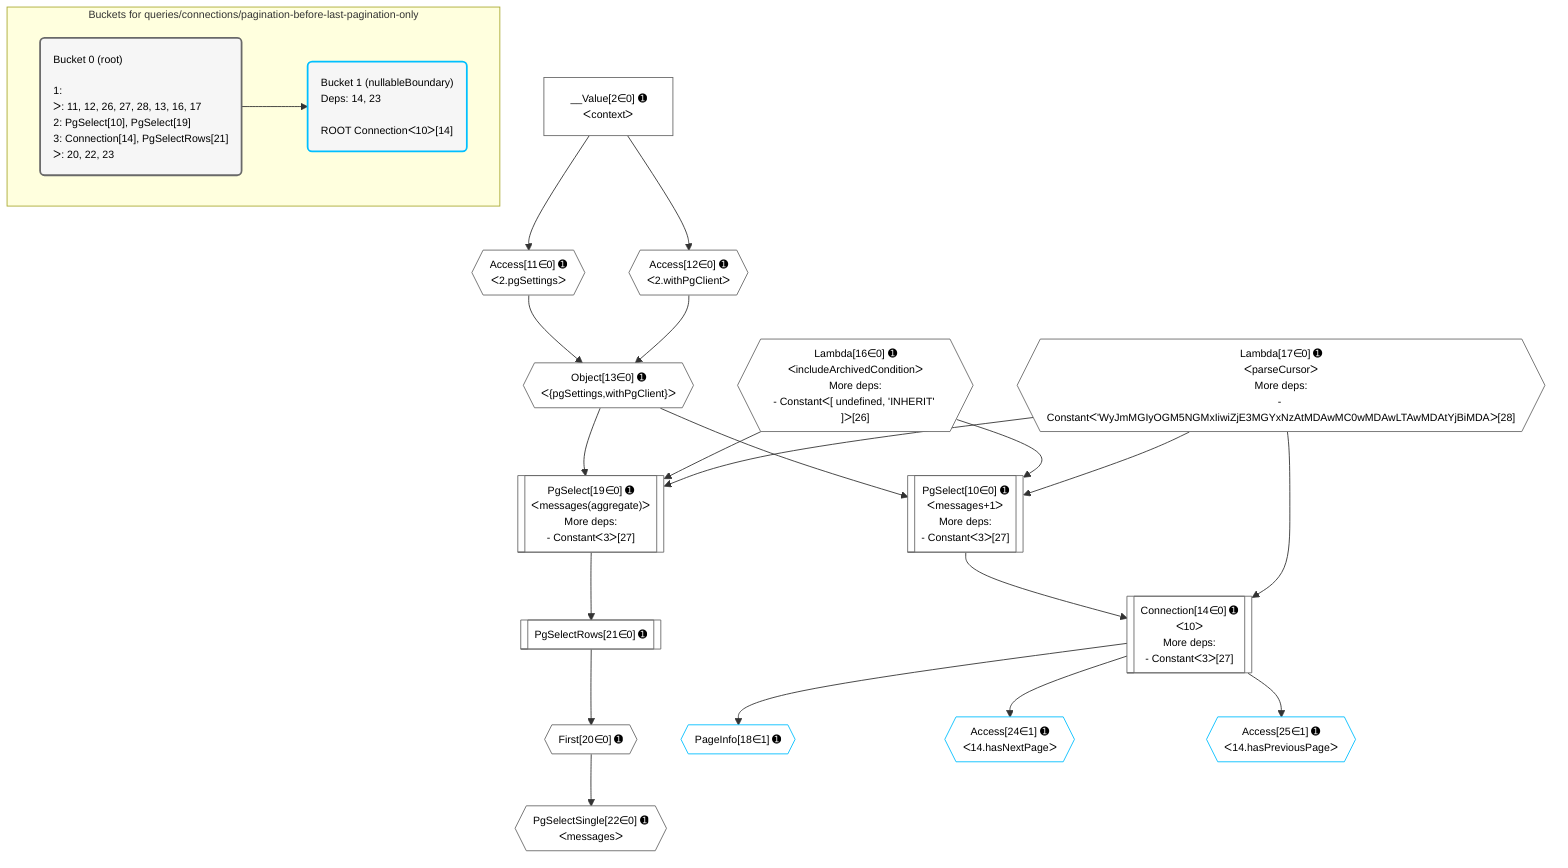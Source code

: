 %%{init: {'themeVariables': { 'fontSize': '12px'}}}%%
graph TD
    classDef path fill:#eee,stroke:#000,color:#000
    classDef plan fill:#fff,stroke-width:1px,color:#000
    classDef itemplan fill:#fff,stroke-width:2px,color:#000
    classDef unbatchedplan fill:#dff,stroke-width:1px,color:#000
    classDef sideeffectplan fill:#fcc,stroke-width:2px,color:#000
    classDef bucket fill:#f6f6f6,color:#000,stroke-width:2px,text-align:left

    subgraph "Buckets for queries/connections/pagination-before-last-pagination-only"
    Bucket0("Bucket 0 (root)<br /><br />1: <br />ᐳ: 11, 12, 26, 27, 28, 13, 16, 17<br />2: PgSelect[10], PgSelect[19]<br />3: Connection[14], PgSelectRows[21]<br />ᐳ: 20, 22, 23"):::bucket
    Bucket1("Bucket 1 (nullableBoundary)<br />Deps: 14, 23<br /><br />ROOT Connectionᐸ10ᐳ[14]"):::bucket
    end
    Bucket0 --> Bucket1

    %% plan dependencies
    PgSelect10[["PgSelect[10∈0] ➊<br />ᐸmessages+1ᐳ<br />More deps:<br />- Constantᐸ3ᐳ[27]"]]:::plan
    Object13{{"Object[13∈0] ➊<br />ᐸ{pgSettings,withPgClient}ᐳ"}}:::plan
    Lambda16{{"Lambda[16∈0] ➊<br />ᐸincludeArchivedConditionᐳ<br />More deps:<br />- Constantᐸ[ undefined, 'INHERIT' ]ᐳ[26]"}}:::plan
    Lambda17{{"Lambda[17∈0] ➊<br />ᐸparseCursorᐳ<br />More deps:<br />- Constantᐸ'WyJmMGIyOGM5NGMxIiwiZjE3MGYxNzAtMDAwMC0wMDAwLTAwMDAtYjBiMDAᐳ[28]"}}:::plan
    Object13 & Lambda16 & Lambda17 --> PgSelect10
    PgSelect19[["PgSelect[19∈0] ➊<br />ᐸmessages(aggregate)ᐳ<br />More deps:<br />- Constantᐸ3ᐳ[27]"]]:::plan
    Object13 & Lambda16 & Lambda17 --> PgSelect19
    Connection14[["Connection[14∈0] ➊<br />ᐸ10ᐳ<br />More deps:<br />- Constantᐸ3ᐳ[27]"]]:::plan
    PgSelect10 & Lambda17 --> Connection14
    Access11{{"Access[11∈0] ➊<br />ᐸ2.pgSettingsᐳ"}}:::plan
    Access12{{"Access[12∈0] ➊<br />ᐸ2.withPgClientᐳ"}}:::plan
    Access11 & Access12 --> Object13
    __Value2["__Value[2∈0] ➊<br />ᐸcontextᐳ"]:::plan
    __Value2 --> Access11
    __Value2 --> Access12
    First20{{"First[20∈0] ➊"}}:::plan
    PgSelectRows21[["PgSelectRows[21∈0] ➊"]]:::plan
    PgSelectRows21 --> First20
    PgSelect19 --> PgSelectRows21
    PgSelectSingle22{{"PgSelectSingle[22∈0] ➊<br />ᐸmessagesᐳ"}}:::plan
    First20 --> PgSelectSingle22
    PageInfo18{{"PageInfo[18∈1] ➊"}}:::plan
    Connection14 --> PageInfo18
    Access24{{"Access[24∈1] ➊<br />ᐸ14.hasNextPageᐳ"}}:::plan
    Connection14 --> Access24
    Access25{{"Access[25∈1] ➊<br />ᐸ14.hasPreviousPageᐳ"}}:::plan
    Connection14 --> Access25

    %% define steps
    classDef bucket0 stroke:#696969
    class Bucket0,__Value2,PgSelect10,Access11,Access12,Object13,Connection14,Lambda16,Lambda17,PgSelect19,First20,PgSelectRows21,PgSelectSingle22 bucket0
    classDef bucket1 stroke:#00bfff
    class Bucket1,PageInfo18,Access24,Access25 bucket1